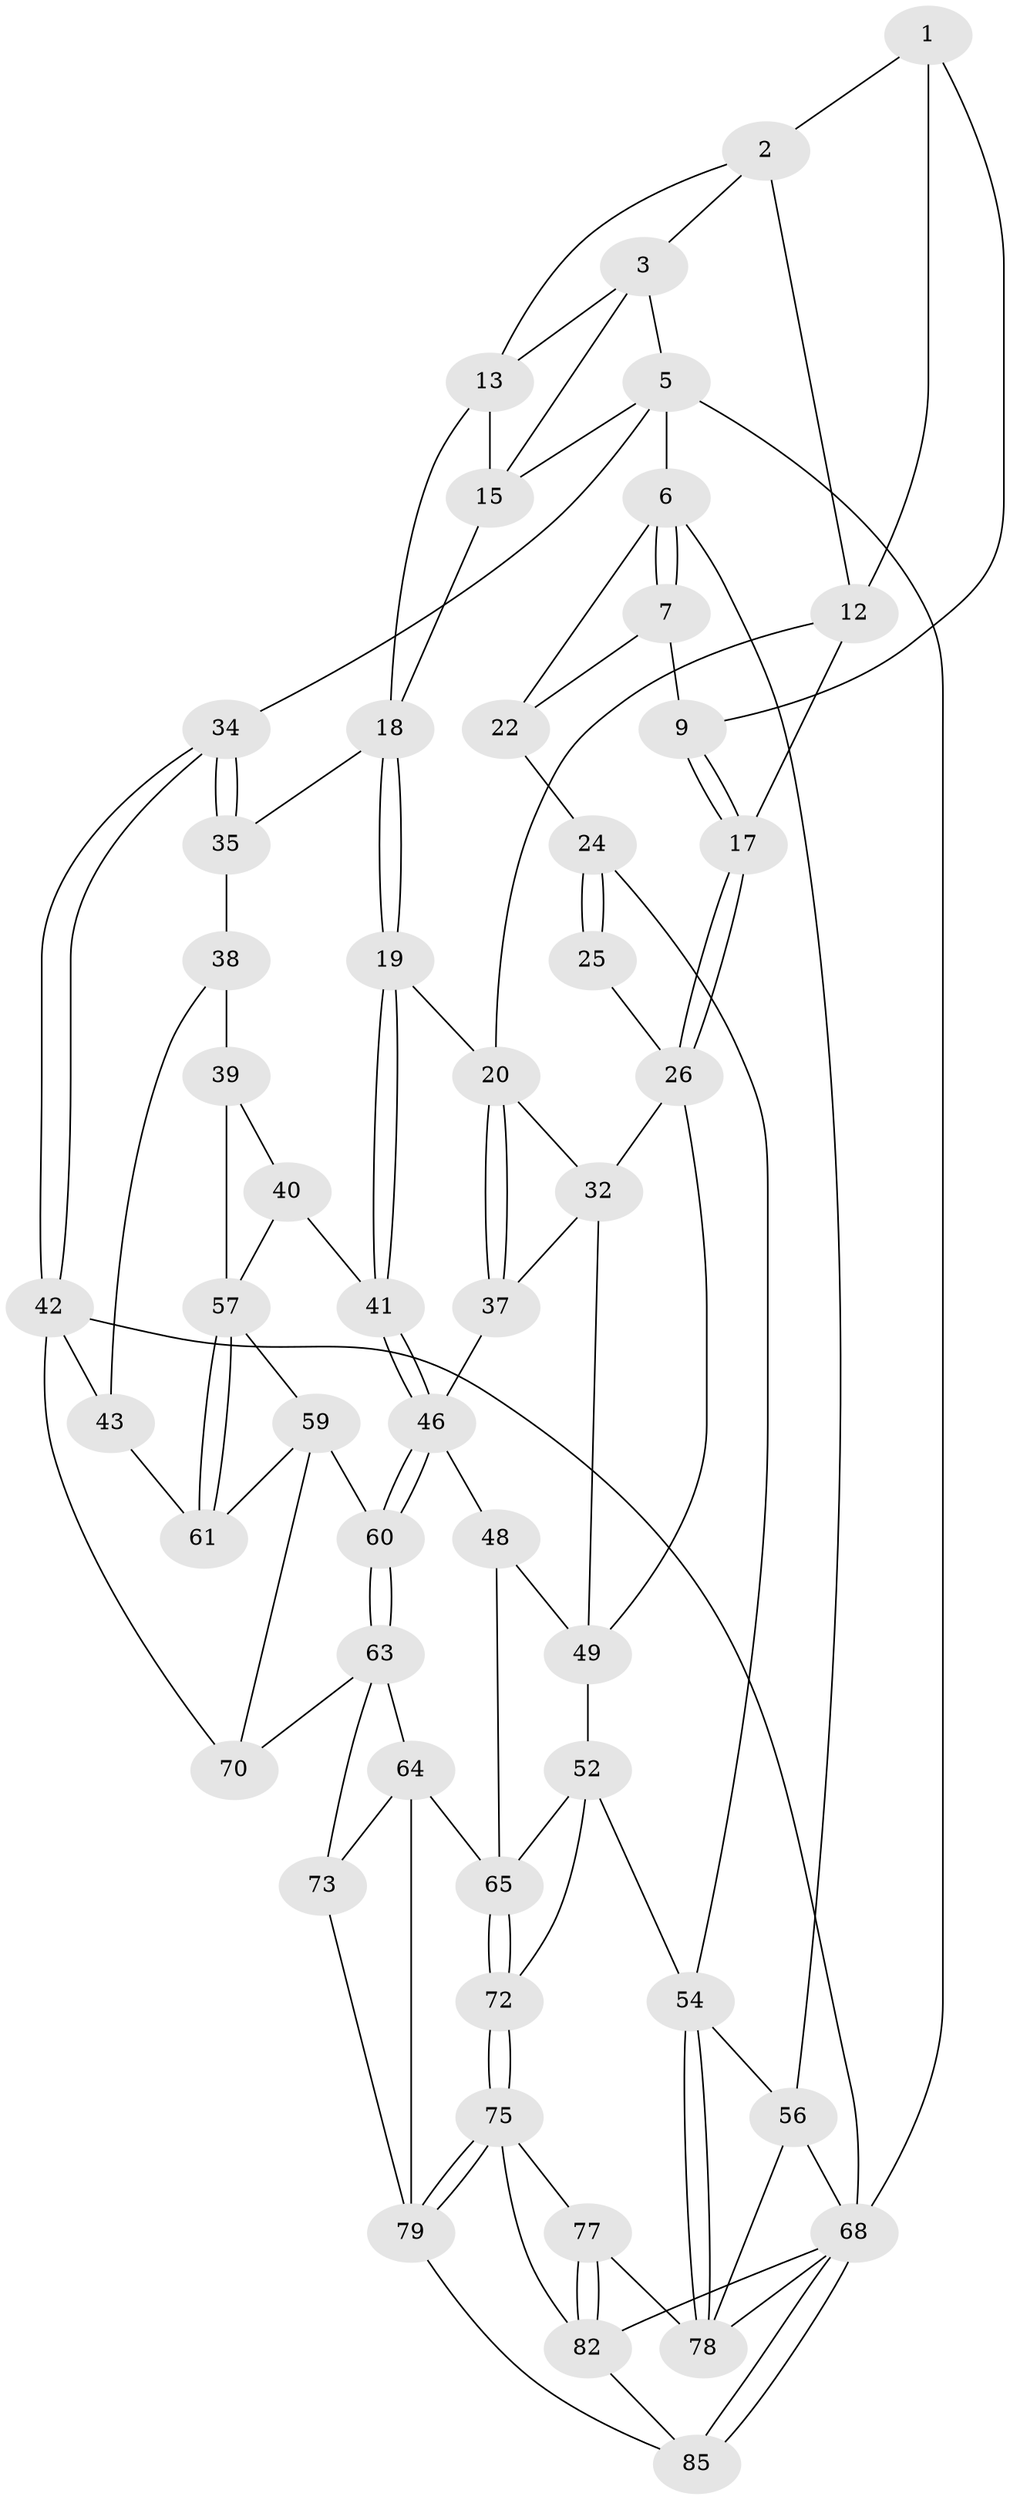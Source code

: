 // original degree distribution, {3: 0.03529411764705882, 4: 0.23529411764705882, 5: 0.5058823529411764, 6: 0.2235294117647059}
// Generated by graph-tools (version 1.1) at 2025/11/02/27/25 16:11:54]
// undirected, 51 vertices, 110 edges
graph export_dot {
graph [start="1"]
  node [color=gray90,style=filled];
  1 [pos="+0.40374676071884136+0",super="+8"];
  2 [pos="+0.548831818077426+0",super="+11"];
  3 [pos="+0.6626208175042615+0",super="+4"];
  5 [pos="+1+0",super="+31"];
  6 [pos="+0+0"];
  7 [pos="+0.3509163330693047+0",super="+10"];
  9 [pos="+0.3191006098029874+0.13606158583357655"];
  12 [pos="+0.4473620881327653+0.13986592059430117",super="+16"];
  13 [pos="+0.6675951374483289+0",super="+14"];
  15 [pos="+0.850254566603611+0.136569534571339",super="+29"];
  17 [pos="+0.33820292133641144+0.2732048735135653"];
  18 [pos="+0.697363800152571+0.2613077753604104",super="+30"];
  19 [pos="+0.6819645054440405+0.2754446287191463"];
  20 [pos="+0.6330269245115542+0.2767554933393015",super="+21"];
  22 [pos="+0.2848285151767931+0.13170387924422172",super="+23"];
  24 [pos="+0+0.06595987158868472",super="+36"];
  25 [pos="+0.28192280528824326+0.13354942523959568",super="+28"];
  26 [pos="+0.3108030417721466+0.3827541418532208",super="+27"];
  32 [pos="+0.3887036963712034+0.3778359300341637",super="+33"];
  34 [pos="+1+0.38422679062441784"];
  35 [pos="+0.8813797381682533+0.2922776309192189"];
  37 [pos="+0.4866268735521414+0.4215938714744845"];
  38 [pos="+0.8751879160367357+0.3944383822582615",super="+45"];
  39 [pos="+0.8057053239954748+0.4656691322938423",super="+50"];
  40 [pos="+0.7046260643229858+0.456755375147437"];
  41 [pos="+0.6809269679837483+0.4428739779348896"];
  42 [pos="+1+0.4395931001554938",super="+69"];
  43 [pos="+1+0.5015589651692299",super="+44"];
  46 [pos="+0.6305270906408372+0.5029117780885305",super="+47"];
  48 [pos="+0.458205558487975+0.5696759893612089"];
  49 [pos="+0.4036240031427888+0.5124728196679202",super="+51"];
  52 [pos="+0.17558391699982015+0.6244909117767589",super="+53"];
  54 [pos="+0.12020601463127562+0.6572357380783511",super="+55"];
  56 [pos="+0+0.7953280613827252"];
  57 [pos="+0.8729175260611602+0.5380084165140742",super="+58"];
  59 [pos="+0.7557621003745819+0.656884769418579",super="+67"];
  60 [pos="+0.656667841622357+0.6660693028262836"];
  61 [pos="+0.9171968024853159+0.6719693441918546",super="+62"];
  63 [pos="+0.6120068268054618+0.7158717647568441",super="+71"];
  64 [pos="+0.5876827032619512+0.7340123764270341",super="+74"];
  65 [pos="+0.5125314779752407+0.7403709551426915",super="+66"];
  68 [pos="+1+1",super="+83"];
  70 [pos="+0.9914504235313918+0.8709927465699095"];
  72 [pos="+0.4713434543438257+0.7886914334248933"];
  73 [pos="+0.6957436109003964+0.8860516160312923"];
  75 [pos="+0.4453894247144102+0.8517273082038853",super="+76"];
  77 [pos="+0.240728308961113+0.85987010792779"];
  78 [pos="+0.17098046189350036+0.7955312713638414",super="+80"];
  79 [pos="+0.5351257693296911+0.9523771702469647",super="+81"];
  82 [pos="+0.24626907785189092+1",super="+84"];
  85 [pos="+0.618930559132834+1"];
  1 -- 2;
  1 -- 12;
  1 -- 9;
  2 -- 3;
  2 -- 12;
  2 -- 13;
  3 -- 13;
  3 -- 5;
  3 -- 15;
  5 -- 6;
  5 -- 68;
  5 -- 34;
  5 -- 15;
  6 -- 7;
  6 -- 7;
  6 -- 56;
  6 -- 22;
  7 -- 9;
  7 -- 22;
  9 -- 17;
  9 -- 17;
  12 -- 17;
  12 -- 20;
  13 -- 15;
  13 -- 18;
  15 -- 18;
  17 -- 26;
  17 -- 26;
  18 -- 19;
  18 -- 19;
  18 -- 35;
  19 -- 20;
  19 -- 41;
  19 -- 41;
  20 -- 37;
  20 -- 37;
  20 -- 32;
  22 -- 24;
  24 -- 25 [weight=2];
  24 -- 25;
  24 -- 54;
  25 -- 26;
  26 -- 32;
  26 -- 49;
  32 -- 37;
  32 -- 49;
  34 -- 35;
  34 -- 35;
  34 -- 42;
  34 -- 42;
  35 -- 38;
  37 -- 46;
  38 -- 39 [weight=2];
  38 -- 43;
  39 -- 40;
  39 -- 57;
  40 -- 41;
  40 -- 57;
  41 -- 46;
  41 -- 46;
  42 -- 43;
  42 -- 68;
  42 -- 70;
  43 -- 61 [weight=2];
  46 -- 60;
  46 -- 60;
  46 -- 48;
  48 -- 49;
  48 -- 65;
  49 -- 52;
  52 -- 65;
  52 -- 72;
  52 -- 54;
  54 -- 78;
  54 -- 78;
  54 -- 56;
  56 -- 78;
  56 -- 68;
  57 -- 61;
  57 -- 61;
  57 -- 59;
  59 -- 60;
  59 -- 61;
  59 -- 70;
  60 -- 63;
  60 -- 63;
  63 -- 64;
  63 -- 73;
  63 -- 70;
  64 -- 65;
  64 -- 73;
  64 -- 79;
  65 -- 72;
  65 -- 72;
  68 -- 85;
  68 -- 85;
  68 -- 82;
  68 -- 78;
  72 -- 75;
  72 -- 75;
  73 -- 79;
  75 -- 79;
  75 -- 79;
  75 -- 82;
  75 -- 77;
  77 -- 78;
  77 -- 82;
  77 -- 82;
  79 -- 85;
  82 -- 85;
}
